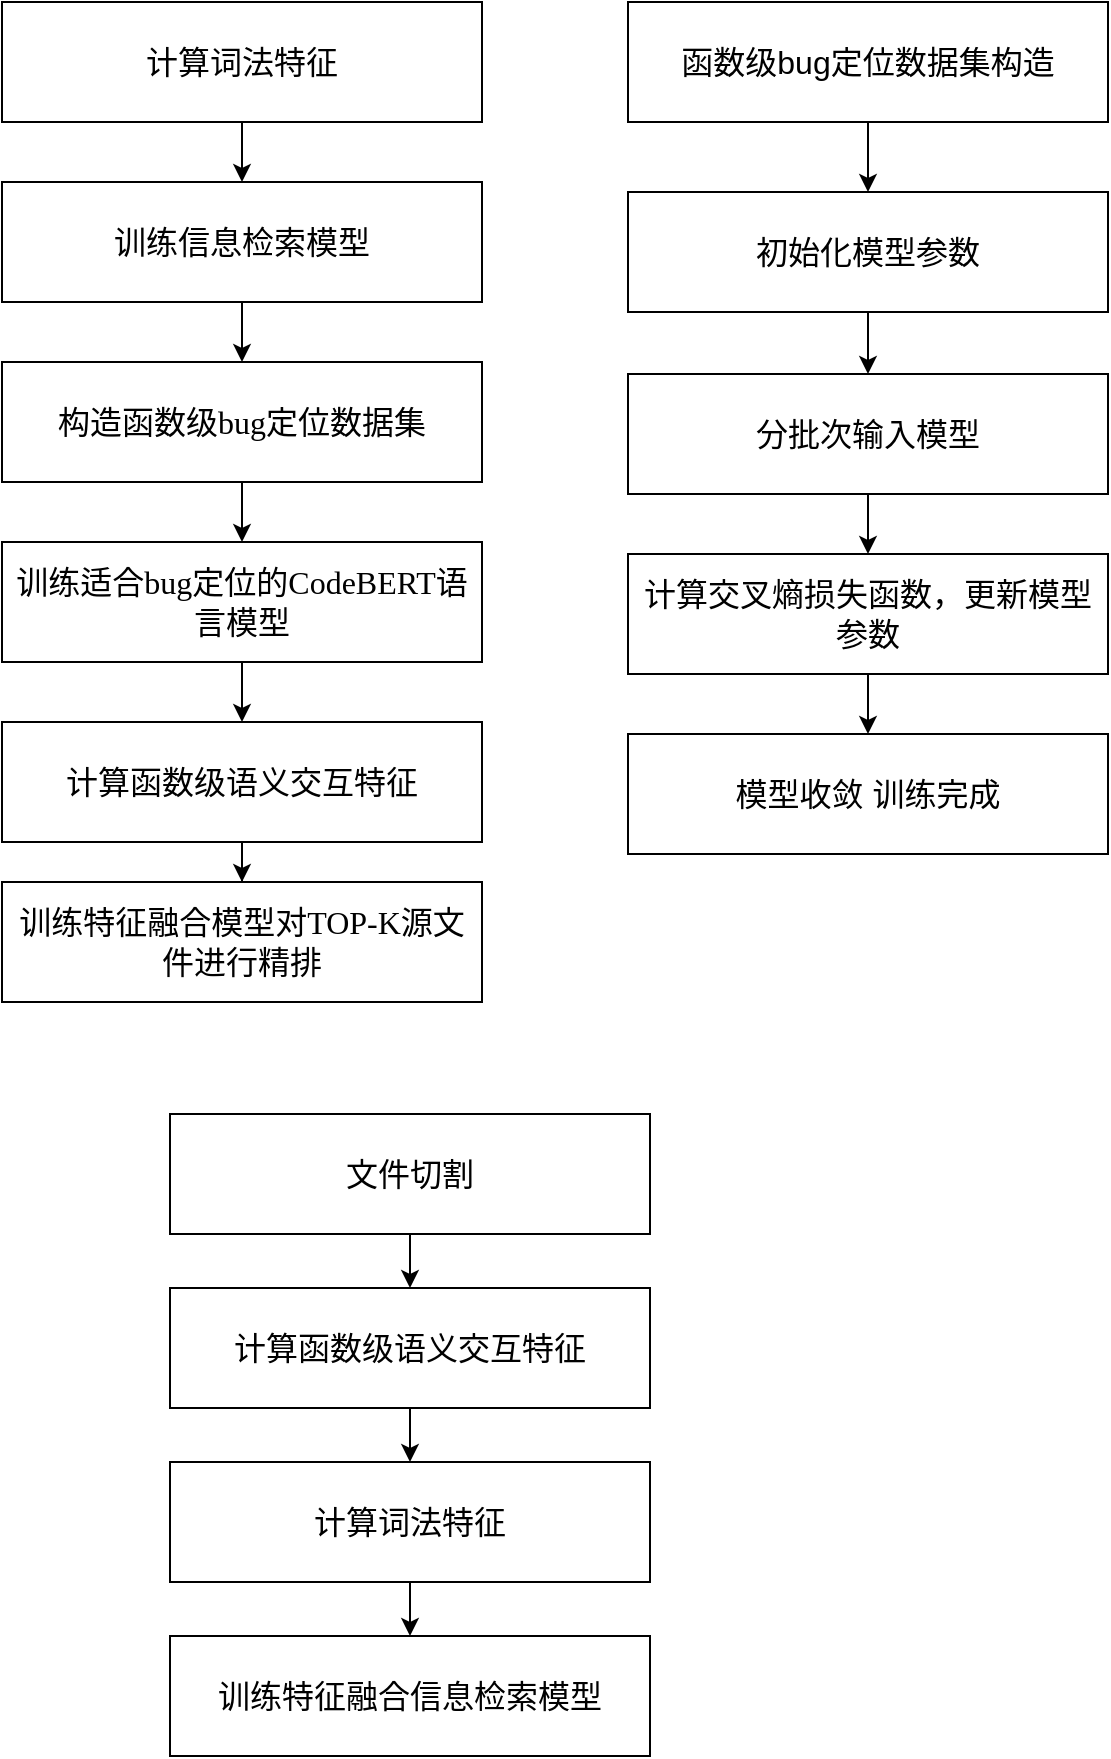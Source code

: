 <mxfile version="15.8.2" type="github">
  <diagram id="07Ak_U6x01JFz3OJq-oz" name="Page-1">
    <mxGraphModel dx="1108" dy="484" grid="0" gridSize="10" guides="1" tooltips="1" connect="1" arrows="1" fold="1" page="1" pageScale="1" pageWidth="827" pageHeight="1169" math="0" shadow="0">
      <root>
        <mxCell id="0" />
        <mxCell id="1" parent="0" />
        <mxCell id="znsuPr-670BJhFB4W4AY-13" value="" style="edgeStyle=orthogonalEdgeStyle;rounded=0;orthogonalLoop=1;jettySize=auto;html=1;" edge="1" parent="1" source="znsuPr-670BJhFB4W4AY-1" target="znsuPr-670BJhFB4W4AY-2">
          <mxGeometry relative="1" as="geometry" />
        </mxCell>
        <mxCell id="znsuPr-670BJhFB4W4AY-1" value="&lt;span style=&quot;font-size: 12.0pt&quot;&gt;计算词法特征&lt;/span&gt;" style="rounded=0;whiteSpace=wrap;html=1;" vertex="1" parent="1">
          <mxGeometry x="200" y="100" width="240" height="60" as="geometry" />
        </mxCell>
        <mxCell id="znsuPr-670BJhFB4W4AY-7" value="" style="edgeStyle=orthogonalEdgeStyle;rounded=0;orthogonalLoop=1;jettySize=auto;html=1;" edge="1" parent="1" source="znsuPr-670BJhFB4W4AY-2" target="znsuPr-670BJhFB4W4AY-5">
          <mxGeometry relative="1" as="geometry" />
        </mxCell>
        <mxCell id="znsuPr-670BJhFB4W4AY-2" value="&lt;span style=&quot;font-size: 12.0pt&quot;&gt;训练信息检索模型&lt;/span&gt;" style="rounded=0;whiteSpace=wrap;html=1;" vertex="1" parent="1">
          <mxGeometry x="200" y="190" width="240" height="60" as="geometry" />
        </mxCell>
        <mxCell id="znsuPr-670BJhFB4W4AY-11" style="edgeStyle=orthogonalEdgeStyle;rounded=0;orthogonalLoop=1;jettySize=auto;html=1;entryX=0.5;entryY=0;entryDx=0;entryDy=0;" edge="1" parent="1" source="znsuPr-670BJhFB4W4AY-3" target="znsuPr-670BJhFB4W4AY-4">
          <mxGeometry relative="1" as="geometry" />
        </mxCell>
        <mxCell id="znsuPr-670BJhFB4W4AY-3" value="&lt;span style=&quot;font-size: 12.0pt&quot;&gt;训练适合&lt;/span&gt;&lt;span lang=&quot;EN-US&quot; style=&quot;font-size: 12.0pt ; font-family: &amp;#34;times new roman&amp;#34; , serif&quot;&gt;bug&lt;/span&gt;&lt;span style=&quot;font-size: 12.0pt&quot;&gt;定位的&lt;/span&gt;&lt;span lang=&quot;EN-US&quot; style=&quot;font-size: 12.0pt ; font-family: &amp;#34;times new roman&amp;#34; , serif&quot;&gt;CodeBERT&lt;/span&gt;&lt;span style=&quot;font-size: 12.0pt&quot;&gt;语言模型&lt;/span&gt;" style="rounded=0;whiteSpace=wrap;html=1;" vertex="1" parent="1">
          <mxGeometry x="200" y="370" width="240" height="60" as="geometry" />
        </mxCell>
        <mxCell id="znsuPr-670BJhFB4W4AY-12" value="" style="edgeStyle=orthogonalEdgeStyle;rounded=0;orthogonalLoop=1;jettySize=auto;html=1;" edge="1" parent="1" source="znsuPr-670BJhFB4W4AY-4" target="znsuPr-670BJhFB4W4AY-6">
          <mxGeometry relative="1" as="geometry" />
        </mxCell>
        <mxCell id="znsuPr-670BJhFB4W4AY-4" value="&lt;span style=&quot;font-size: 12.0pt&quot;&gt;计算函数级语义交互特征&lt;/span&gt;" style="rounded=0;whiteSpace=wrap;html=1;" vertex="1" parent="1">
          <mxGeometry x="200" y="460" width="240" height="60" as="geometry" />
        </mxCell>
        <mxCell id="znsuPr-670BJhFB4W4AY-8" value="" style="edgeStyle=orthogonalEdgeStyle;rounded=0;orthogonalLoop=1;jettySize=auto;html=1;" edge="1" parent="1" source="znsuPr-670BJhFB4W4AY-5" target="znsuPr-670BJhFB4W4AY-3">
          <mxGeometry relative="1" as="geometry" />
        </mxCell>
        <mxCell id="znsuPr-670BJhFB4W4AY-5" value="&lt;span style=&quot;font-size: 12.0pt&quot;&gt;构造函数级&lt;/span&gt;&lt;span lang=&quot;EN-US&quot; style=&quot;font-size: 12.0pt ; font-family: &amp;#34;times new roman&amp;#34; , serif&quot;&gt;bug&lt;/span&gt;&lt;span style=&quot;font-size: 12.0pt&quot;&gt;定位数据集&lt;/span&gt;" style="rounded=0;whiteSpace=wrap;html=1;" vertex="1" parent="1">
          <mxGeometry x="200" y="280" width="240" height="60" as="geometry" />
        </mxCell>
        <mxCell id="znsuPr-670BJhFB4W4AY-6" value="&lt;span style=&quot;font-size: 12.0pt&quot;&gt;训练特征融合模型对&lt;/span&gt;&lt;span lang=&quot;EN-US&quot; style=&quot;font-size: 12.0pt ; font-family: &amp;#34;times new roman&amp;#34; , serif&quot;&gt;TOP-K&lt;/span&gt;&lt;span style=&quot;font-size: 12.0pt&quot;&gt;源文件进行精排&lt;/span&gt;" style="rounded=0;whiteSpace=wrap;html=1;" vertex="1" parent="1">
          <mxGeometry x="200" y="540" width="240" height="60" as="geometry" />
        </mxCell>
        <mxCell id="znsuPr-670BJhFB4W4AY-19" value="" style="edgeStyle=orthogonalEdgeStyle;rounded=0;orthogonalLoop=1;jettySize=auto;html=1;" edge="1" parent="1" source="znsuPr-670BJhFB4W4AY-14" target="znsuPr-670BJhFB4W4AY-15">
          <mxGeometry relative="1" as="geometry" />
        </mxCell>
        <mxCell id="znsuPr-670BJhFB4W4AY-14" value="&lt;span style=&quot;font-size: 12.0pt&quot;&gt;函数级bug定位数据集构造&lt;/span&gt;" style="rounded=0;whiteSpace=wrap;html=1;" vertex="1" parent="1">
          <mxGeometry x="513" y="100" width="240" height="60" as="geometry" />
        </mxCell>
        <mxCell id="znsuPr-670BJhFB4W4AY-20" value="" style="edgeStyle=orthogonalEdgeStyle;rounded=0;orthogonalLoop=1;jettySize=auto;html=1;" edge="1" parent="1" source="znsuPr-670BJhFB4W4AY-15" target="znsuPr-670BJhFB4W4AY-16">
          <mxGeometry relative="1" as="geometry" />
        </mxCell>
        <mxCell id="znsuPr-670BJhFB4W4AY-15" value="&lt;span style=&quot;font-size: 12.0pt&quot;&gt;初始化模型参数&lt;/span&gt;" style="rounded=0;whiteSpace=wrap;html=1;" vertex="1" parent="1">
          <mxGeometry x="513" y="195" width="240" height="60" as="geometry" />
        </mxCell>
        <mxCell id="znsuPr-670BJhFB4W4AY-22" style="edgeStyle=orthogonalEdgeStyle;rounded=0;orthogonalLoop=1;jettySize=auto;html=1;entryX=0.5;entryY=0;entryDx=0;entryDy=0;" edge="1" parent="1" source="znsuPr-670BJhFB4W4AY-16" target="znsuPr-670BJhFB4W4AY-17">
          <mxGeometry relative="1" as="geometry" />
        </mxCell>
        <mxCell id="znsuPr-670BJhFB4W4AY-16" value="&lt;span style=&quot;font-size: 12.0pt&quot;&gt;分批次输入模型&lt;/span&gt;" style="rounded=0;whiteSpace=wrap;html=1;" vertex="1" parent="1">
          <mxGeometry x="513" y="286" width="240" height="60" as="geometry" />
        </mxCell>
        <mxCell id="znsuPr-670BJhFB4W4AY-23" value="" style="edgeStyle=orthogonalEdgeStyle;rounded=0;orthogonalLoop=1;jettySize=auto;html=1;" edge="1" parent="1" source="znsuPr-670BJhFB4W4AY-17" target="znsuPr-670BJhFB4W4AY-18">
          <mxGeometry relative="1" as="geometry" />
        </mxCell>
        <mxCell id="znsuPr-670BJhFB4W4AY-17" value="&lt;span style=&quot;font-size: 12.0pt&quot;&gt;计算交叉熵损失函数，更新模型参数&lt;/span&gt;" style="rounded=0;whiteSpace=wrap;html=1;" vertex="1" parent="1">
          <mxGeometry x="513" y="376" width="240" height="60" as="geometry" />
        </mxCell>
        <mxCell id="znsuPr-670BJhFB4W4AY-18" value="&lt;span style=&quot;font-size: 12.0pt&quot;&gt;模型收敛 训练完成&lt;/span&gt;" style="rounded=0;whiteSpace=wrap;html=1;" vertex="1" parent="1">
          <mxGeometry x="513" y="466" width="240" height="60" as="geometry" />
        </mxCell>
        <mxCell id="znsuPr-670BJhFB4W4AY-29" style="edgeStyle=orthogonalEdgeStyle;rounded=0;orthogonalLoop=1;jettySize=auto;html=1;" edge="1" parent="1" source="znsuPr-670BJhFB4W4AY-24" target="znsuPr-670BJhFB4W4AY-25">
          <mxGeometry relative="1" as="geometry" />
        </mxCell>
        <mxCell id="znsuPr-670BJhFB4W4AY-24" value="&lt;span style=&quot;font-size: 12.0pt&quot;&gt;文件切割&lt;/span&gt;" style="rounded=0;whiteSpace=wrap;html=1;" vertex="1" parent="1">
          <mxGeometry x="284" y="656" width="240" height="60" as="geometry" />
        </mxCell>
        <mxCell id="znsuPr-670BJhFB4W4AY-30" style="edgeStyle=orthogonalEdgeStyle;rounded=0;orthogonalLoop=1;jettySize=auto;html=1;entryX=0.5;entryY=0;entryDx=0;entryDy=0;" edge="1" parent="1" source="znsuPr-670BJhFB4W4AY-25" target="znsuPr-670BJhFB4W4AY-26">
          <mxGeometry relative="1" as="geometry" />
        </mxCell>
        <mxCell id="znsuPr-670BJhFB4W4AY-25" value="&lt;span style=&quot;font-size: 12.0pt&quot;&gt;计算函数级语义交互特征&lt;/span&gt;" style="rounded=0;whiteSpace=wrap;html=1;" vertex="1" parent="1">
          <mxGeometry x="284" y="743" width="240" height="60" as="geometry" />
        </mxCell>
        <mxCell id="znsuPr-670BJhFB4W4AY-31" value="" style="edgeStyle=orthogonalEdgeStyle;rounded=0;orthogonalLoop=1;jettySize=auto;html=1;" edge="1" parent="1" source="znsuPr-670BJhFB4W4AY-26" target="znsuPr-670BJhFB4W4AY-27">
          <mxGeometry relative="1" as="geometry" />
        </mxCell>
        <mxCell id="znsuPr-670BJhFB4W4AY-26" value="&lt;span style=&quot;font-size: 12.0pt&quot;&gt;计算词法特征&lt;/span&gt;" style="rounded=0;whiteSpace=wrap;html=1;" vertex="1" parent="1">
          <mxGeometry x="284" y="830" width="240" height="60" as="geometry" />
        </mxCell>
        <mxCell id="znsuPr-670BJhFB4W4AY-27" value="&lt;span style=&quot;font-size: 12.0pt&quot;&gt;训练特征融合信息检索模型&lt;/span&gt;" style="rounded=0;whiteSpace=wrap;html=1;" vertex="1" parent="1">
          <mxGeometry x="284" y="917" width="240" height="60" as="geometry" />
        </mxCell>
      </root>
    </mxGraphModel>
  </diagram>
</mxfile>
